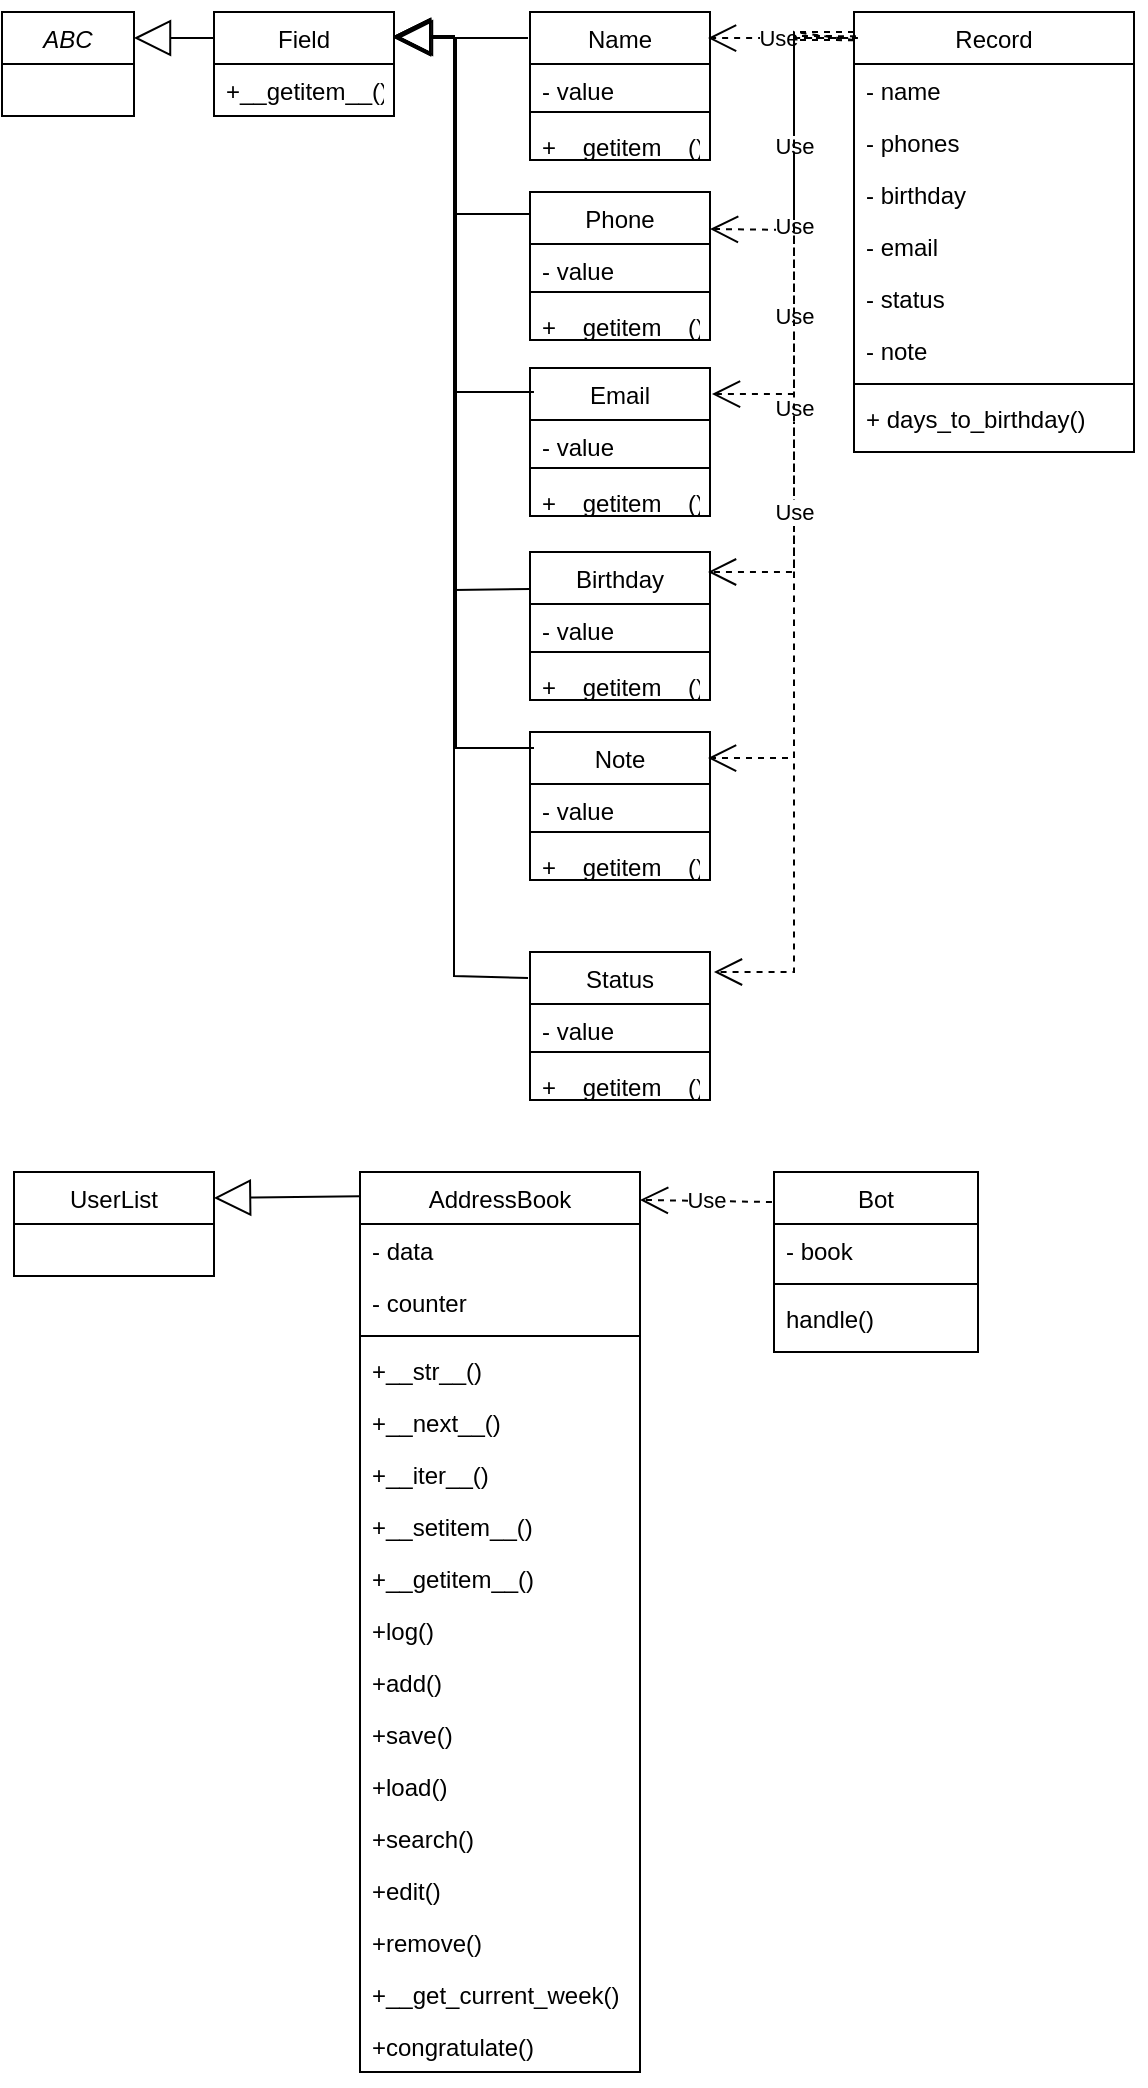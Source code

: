 <mxfile version="23.0.2" type="device">
  <diagram id="C5RBs43oDa-KdzZeNtuy" name="Page-1">
    <mxGraphModel dx="954" dy="613" grid="1" gridSize="10" guides="1" tooltips="1" connect="1" arrows="1" fold="1" page="1" pageScale="1" pageWidth="827" pageHeight="1169" math="0" shadow="0">
      <root>
        <mxCell id="WIyWlLk6GJQsqaUBKTNV-0" />
        <mxCell id="WIyWlLk6GJQsqaUBKTNV-1" parent="WIyWlLk6GJQsqaUBKTNV-0" />
        <mxCell id="zkfFHV4jXpPFQw0GAbJ--0" value="AddressBook" style="swimlane;fontStyle=0;align=center;verticalAlign=top;childLayout=stackLayout;horizontal=1;startSize=26;horizontalStack=0;resizeParent=1;resizeLast=0;collapsible=1;marginBottom=0;rounded=0;shadow=0;strokeWidth=1;" parent="WIyWlLk6GJQsqaUBKTNV-1" vertex="1">
          <mxGeometry x="233" y="620" width="140" height="450" as="geometry">
            <mxRectangle x="220" y="120" width="160" height="26" as="alternateBounds" />
          </mxGeometry>
        </mxCell>
        <mxCell id="zkfFHV4jXpPFQw0GAbJ--2" value="- data" style="text;align=left;verticalAlign=top;spacingLeft=4;spacingRight=4;overflow=hidden;rotatable=0;points=[[0,0.5],[1,0.5]];portConstraint=eastwest;rounded=0;shadow=0;html=0;" parent="zkfFHV4jXpPFQw0GAbJ--0" vertex="1">
          <mxGeometry y="26" width="140" height="26" as="geometry" />
        </mxCell>
        <mxCell id="zkfFHV4jXpPFQw0GAbJ--3" value="- counter" style="text;align=left;verticalAlign=top;spacingLeft=4;spacingRight=4;overflow=hidden;rotatable=0;points=[[0,0.5],[1,0.5]];portConstraint=eastwest;rounded=0;shadow=0;html=0;" parent="zkfFHV4jXpPFQw0GAbJ--0" vertex="1">
          <mxGeometry y="52" width="140" height="26" as="geometry" />
        </mxCell>
        <mxCell id="zkfFHV4jXpPFQw0GAbJ--4" value="" style="line;html=1;strokeWidth=1;align=left;verticalAlign=middle;spacingTop=-1;spacingLeft=3;spacingRight=3;rotatable=0;labelPosition=right;points=[];portConstraint=eastwest;" parent="zkfFHV4jXpPFQw0GAbJ--0" vertex="1">
          <mxGeometry y="78" width="140" height="8" as="geometry" />
        </mxCell>
        <mxCell id="zkfFHV4jXpPFQw0GAbJ--5" value="+__str__()" style="text;align=left;verticalAlign=top;spacingLeft=4;spacingRight=4;overflow=hidden;rotatable=0;points=[[0,0.5],[1,0.5]];portConstraint=eastwest;direction=west;" parent="zkfFHV4jXpPFQw0GAbJ--0" vertex="1">
          <mxGeometry y="86" width="140" height="26" as="geometry" />
        </mxCell>
        <mxCell id="I-me-VA-NLrxr78hjuTL-0" value="+__next__()" style="text;align=left;verticalAlign=top;spacingLeft=4;spacingRight=4;overflow=hidden;rotatable=0;points=[[0,0.5],[1,0.5]];portConstraint=eastwest;shadow=1;" vertex="1" parent="zkfFHV4jXpPFQw0GAbJ--0">
          <mxGeometry y="112" width="140" height="26" as="geometry" />
        </mxCell>
        <mxCell id="I-me-VA-NLrxr78hjuTL-19" value="+__iter__()" style="text;align=left;verticalAlign=top;spacingLeft=4;spacingRight=4;overflow=hidden;rotatable=0;points=[[0,0.5],[1,0.5]];portConstraint=eastwest;shadow=1;" vertex="1" parent="zkfFHV4jXpPFQw0GAbJ--0">
          <mxGeometry y="138" width="140" height="26" as="geometry" />
        </mxCell>
        <mxCell id="I-me-VA-NLrxr78hjuTL-18" value="+__setitem__()" style="text;align=left;verticalAlign=top;spacingLeft=4;spacingRight=4;overflow=hidden;rotatable=0;points=[[0,0.5],[1,0.5]];portConstraint=eastwest;shadow=1;" vertex="1" parent="zkfFHV4jXpPFQw0GAbJ--0">
          <mxGeometry y="164" width="140" height="26" as="geometry" />
        </mxCell>
        <mxCell id="I-me-VA-NLrxr78hjuTL-22" value="+__getitem__()" style="text;align=left;verticalAlign=top;spacingLeft=4;spacingRight=4;overflow=hidden;rotatable=0;points=[[0,0.5],[1,0.5]];portConstraint=eastwest;shadow=1;" vertex="1" parent="zkfFHV4jXpPFQw0GAbJ--0">
          <mxGeometry y="190" width="140" height="26" as="geometry" />
        </mxCell>
        <mxCell id="I-me-VA-NLrxr78hjuTL-23" value="+log()" style="text;align=left;verticalAlign=top;spacingLeft=4;spacingRight=4;overflow=hidden;rotatable=0;points=[[0,0.5],[1,0.5]];portConstraint=eastwest;shadow=1;" vertex="1" parent="zkfFHV4jXpPFQw0GAbJ--0">
          <mxGeometry y="216" width="140" height="26" as="geometry" />
        </mxCell>
        <mxCell id="I-me-VA-NLrxr78hjuTL-29" value="+add()" style="text;align=left;verticalAlign=top;spacingLeft=4;spacingRight=4;overflow=hidden;rotatable=0;points=[[0,0.5],[1,0.5]];portConstraint=eastwest;shadow=1;" vertex="1" parent="zkfFHV4jXpPFQw0GAbJ--0">
          <mxGeometry y="242" width="140" height="26" as="geometry" />
        </mxCell>
        <mxCell id="I-me-VA-NLrxr78hjuTL-24" value="+save()" style="text;align=left;verticalAlign=top;spacingLeft=4;spacingRight=4;overflow=hidden;rotatable=0;points=[[0,0.5],[1,0.5]];portConstraint=eastwest;shadow=1;" vertex="1" parent="zkfFHV4jXpPFQw0GAbJ--0">
          <mxGeometry y="268" width="140" height="26" as="geometry" />
        </mxCell>
        <mxCell id="I-me-VA-NLrxr78hjuTL-30" value="+load()" style="text;align=left;verticalAlign=top;spacingLeft=4;spacingRight=4;overflow=hidden;rotatable=0;points=[[0,0.5],[1,0.5]];portConstraint=eastwest;shadow=1;" vertex="1" parent="zkfFHV4jXpPFQw0GAbJ--0">
          <mxGeometry y="294" width="140" height="26" as="geometry" />
        </mxCell>
        <mxCell id="I-me-VA-NLrxr78hjuTL-28" value="+search()" style="text;align=left;verticalAlign=top;spacingLeft=4;spacingRight=4;overflow=hidden;rotatable=0;points=[[0,0.5],[1,0.5]];portConstraint=eastwest;shadow=1;" vertex="1" parent="zkfFHV4jXpPFQw0GAbJ--0">
          <mxGeometry y="320" width="140" height="26" as="geometry" />
        </mxCell>
        <mxCell id="I-me-VA-NLrxr78hjuTL-27" value="+edit()" style="text;align=left;verticalAlign=top;spacingLeft=4;spacingRight=4;overflow=hidden;rotatable=0;points=[[0,0.5],[1,0.5]];portConstraint=eastwest;shadow=1;" vertex="1" parent="zkfFHV4jXpPFQw0GAbJ--0">
          <mxGeometry y="346" width="140" height="26" as="geometry" />
        </mxCell>
        <mxCell id="I-me-VA-NLrxr78hjuTL-26" value="+remove()" style="text;align=left;verticalAlign=top;spacingLeft=4;spacingRight=4;overflow=hidden;rotatable=0;points=[[0,0.5],[1,0.5]];portConstraint=eastwest;shadow=1;" vertex="1" parent="zkfFHV4jXpPFQw0GAbJ--0">
          <mxGeometry y="372" width="140" height="26" as="geometry" />
        </mxCell>
        <mxCell id="I-me-VA-NLrxr78hjuTL-21" value="+__get_current_week()" style="text;align=left;verticalAlign=top;spacingLeft=4;spacingRight=4;overflow=hidden;rotatable=0;points=[[0,0.5],[1,0.5]];portConstraint=eastwest;shadow=1;" vertex="1" parent="zkfFHV4jXpPFQw0GAbJ--0">
          <mxGeometry y="398" width="140" height="26" as="geometry" />
        </mxCell>
        <mxCell id="I-me-VA-NLrxr78hjuTL-25" value="+congratulate()" style="text;align=left;verticalAlign=top;spacingLeft=4;spacingRight=4;overflow=hidden;rotatable=0;points=[[0,0.5],[1,0.5]];portConstraint=eastwest;shadow=1;" vertex="1" parent="zkfFHV4jXpPFQw0GAbJ--0">
          <mxGeometry y="424" width="140" height="26" as="geometry" />
        </mxCell>
        <mxCell id="zkfFHV4jXpPFQw0GAbJ--17" value="Bot" style="swimlane;fontStyle=0;align=center;verticalAlign=top;childLayout=stackLayout;horizontal=1;startSize=26;horizontalStack=0;resizeParent=1;resizeLast=0;collapsible=1;marginBottom=0;rounded=0;shadow=0;strokeWidth=1;" parent="WIyWlLk6GJQsqaUBKTNV-1" vertex="1">
          <mxGeometry x="440" y="620" width="102" height="90" as="geometry">
            <mxRectangle x="550" y="140" width="160" height="26" as="alternateBounds" />
          </mxGeometry>
        </mxCell>
        <mxCell id="zkfFHV4jXpPFQw0GAbJ--18" value="- book" style="text;align=left;verticalAlign=top;spacingLeft=4;spacingRight=4;overflow=hidden;rotatable=0;points=[[0,0.5],[1,0.5]];portConstraint=eastwest;" parent="zkfFHV4jXpPFQw0GAbJ--17" vertex="1">
          <mxGeometry y="26" width="102" height="26" as="geometry" />
        </mxCell>
        <mxCell id="zkfFHV4jXpPFQw0GAbJ--23" value="" style="line;html=1;strokeWidth=1;align=left;verticalAlign=middle;spacingTop=-1;spacingLeft=3;spacingRight=3;rotatable=0;labelPosition=right;points=[];portConstraint=eastwest;" parent="zkfFHV4jXpPFQw0GAbJ--17" vertex="1">
          <mxGeometry y="52" width="102" height="8" as="geometry" />
        </mxCell>
        <mxCell id="zkfFHV4jXpPFQw0GAbJ--24" value="handle()" style="text;align=left;verticalAlign=top;spacingLeft=4;spacingRight=4;overflow=hidden;rotatable=0;points=[[0,0.5],[1,0.5]];portConstraint=eastwest;" parent="zkfFHV4jXpPFQw0GAbJ--17" vertex="1">
          <mxGeometry y="60" width="102" height="20" as="geometry" />
        </mxCell>
        <mxCell id="I-me-VA-NLrxr78hjuTL-42" value="UserList" style="swimlane;fontStyle=0;align=center;verticalAlign=top;childLayout=stackLayout;horizontal=1;startSize=26;horizontalStack=0;resizeParent=1;resizeLast=0;collapsible=1;marginBottom=0;rounded=0;shadow=0;strokeWidth=1;" vertex="1" parent="WIyWlLk6GJQsqaUBKTNV-1">
          <mxGeometry x="60" y="620" width="100" height="52" as="geometry">
            <mxRectangle x="550" y="140" width="160" height="26" as="alternateBounds" />
          </mxGeometry>
        </mxCell>
        <mxCell id="I-me-VA-NLrxr78hjuTL-51" value="Record" style="swimlane;fontStyle=0;align=center;verticalAlign=top;childLayout=stackLayout;horizontal=1;startSize=26;horizontalStack=0;resizeParent=1;resizeLast=0;collapsible=1;marginBottom=0;rounded=0;shadow=0;strokeWidth=1;" vertex="1" parent="WIyWlLk6GJQsqaUBKTNV-1">
          <mxGeometry x="480" y="40" width="140" height="220" as="geometry">
            <mxRectangle x="220" y="120" width="160" height="26" as="alternateBounds" />
          </mxGeometry>
        </mxCell>
        <mxCell id="I-me-VA-NLrxr78hjuTL-53" value="- name" style="text;align=left;verticalAlign=top;spacingLeft=4;spacingRight=4;overflow=hidden;rotatable=0;points=[[0,0.5],[1,0.5]];portConstraint=eastwest;rounded=0;shadow=0;html=0;" vertex="1" parent="I-me-VA-NLrxr78hjuTL-51">
          <mxGeometry y="26" width="140" height="26" as="geometry" />
        </mxCell>
        <mxCell id="I-me-VA-NLrxr78hjuTL-56" value="- phones" style="text;align=left;verticalAlign=top;spacingLeft=4;spacingRight=4;overflow=hidden;rotatable=0;points=[[0,0.5],[1,0.5]];portConstraint=eastwest;shadow=1;" vertex="1" parent="I-me-VA-NLrxr78hjuTL-51">
          <mxGeometry y="52" width="140" height="26" as="geometry" />
        </mxCell>
        <mxCell id="I-me-VA-NLrxr78hjuTL-52" value="- birthday" style="text;align=left;verticalAlign=top;spacingLeft=4;spacingRight=4;overflow=hidden;rotatable=0;points=[[0,0.5],[1,0.5]];portConstraint=eastwest;rounded=0;shadow=0;html=0;" vertex="1" parent="I-me-VA-NLrxr78hjuTL-51">
          <mxGeometry y="78" width="140" height="26" as="geometry" />
        </mxCell>
        <mxCell id="I-me-VA-NLrxr78hjuTL-55" value="- email" style="text;align=left;verticalAlign=top;spacingLeft=4;spacingRight=4;overflow=hidden;rotatable=0;points=[[0,0.5],[1,0.5]];portConstraint=eastwest;direction=west;" vertex="1" parent="I-me-VA-NLrxr78hjuTL-51">
          <mxGeometry y="104" width="140" height="26" as="geometry" />
        </mxCell>
        <mxCell id="I-me-VA-NLrxr78hjuTL-57" value="- status" style="text;align=left;verticalAlign=top;spacingLeft=4;spacingRight=4;overflow=hidden;rotatable=0;points=[[0,0.5],[1,0.5]];portConstraint=eastwest;shadow=1;" vertex="1" parent="I-me-VA-NLrxr78hjuTL-51">
          <mxGeometry y="130" width="140" height="26" as="geometry" />
        </mxCell>
        <mxCell id="I-me-VA-NLrxr78hjuTL-58" value="- note" style="text;align=left;verticalAlign=top;spacingLeft=4;spacingRight=4;overflow=hidden;rotatable=0;points=[[0,0.5],[1,0.5]];portConstraint=eastwest;shadow=1;" vertex="1" parent="I-me-VA-NLrxr78hjuTL-51">
          <mxGeometry y="156" width="140" height="26" as="geometry" />
        </mxCell>
        <mxCell id="I-me-VA-NLrxr78hjuTL-54" value="" style="line;html=1;strokeWidth=1;align=left;verticalAlign=middle;spacingTop=-1;spacingLeft=3;spacingRight=3;rotatable=0;labelPosition=right;points=[];portConstraint=eastwest;" vertex="1" parent="I-me-VA-NLrxr78hjuTL-51">
          <mxGeometry y="182" width="140" height="8" as="geometry" />
        </mxCell>
        <mxCell id="I-me-VA-NLrxr78hjuTL-59" value="+ days_to_birthday()" style="text;align=left;verticalAlign=top;spacingLeft=4;spacingRight=4;overflow=hidden;rotatable=0;points=[[0,0.5],[1,0.5]];portConstraint=eastwest;shadow=1;" vertex="1" parent="I-me-VA-NLrxr78hjuTL-51">
          <mxGeometry y="190" width="140" height="26" as="geometry" />
        </mxCell>
        <mxCell id="I-me-VA-NLrxr78hjuTL-69" value="ABC" style="swimlane;fontStyle=2;align=center;verticalAlign=top;childLayout=stackLayout;horizontal=1;startSize=26;horizontalStack=0;resizeParent=1;resizeLast=0;collapsible=1;marginBottom=0;rounded=0;shadow=0;strokeWidth=1;" vertex="1" parent="WIyWlLk6GJQsqaUBKTNV-1">
          <mxGeometry x="54" y="40" width="66" height="52" as="geometry">
            <mxRectangle x="550" y="140" width="160" height="26" as="alternateBounds" />
          </mxGeometry>
        </mxCell>
        <mxCell id="I-me-VA-NLrxr78hjuTL-71" value="Email" style="swimlane;fontStyle=0;align=center;verticalAlign=top;childLayout=stackLayout;horizontal=1;startSize=26;horizontalStack=0;resizeParent=1;resizeLast=0;collapsible=1;marginBottom=0;rounded=0;shadow=0;strokeWidth=1;" vertex="1" parent="WIyWlLk6GJQsqaUBKTNV-1">
          <mxGeometry x="318" y="218" width="90" height="74" as="geometry">
            <mxRectangle x="550" y="140" width="160" height="26" as="alternateBounds" />
          </mxGeometry>
        </mxCell>
        <mxCell id="I-me-VA-NLrxr78hjuTL-95" value="- value" style="text;align=left;verticalAlign=top;spacingLeft=4;spacingRight=4;overflow=hidden;rotatable=0;points=[[0,0.5],[1,0.5]];portConstraint=eastwest;" vertex="1" parent="I-me-VA-NLrxr78hjuTL-71">
          <mxGeometry y="26" width="90" height="20" as="geometry" />
        </mxCell>
        <mxCell id="I-me-VA-NLrxr78hjuTL-96" value="" style="line;html=1;strokeWidth=1;align=left;verticalAlign=middle;spacingTop=-1;spacingLeft=3;spacingRight=3;rotatable=0;labelPosition=right;points=[];portConstraint=eastwest;" vertex="1" parent="I-me-VA-NLrxr78hjuTL-71">
          <mxGeometry y="46" width="90" height="8" as="geometry" />
        </mxCell>
        <mxCell id="I-me-VA-NLrxr78hjuTL-73" value="+__getitem__()" style="text;align=left;verticalAlign=top;spacingLeft=4;spacingRight=4;overflow=hidden;rotatable=0;points=[[0,0.5],[1,0.5]];portConstraint=eastwest;" vertex="1" parent="I-me-VA-NLrxr78hjuTL-71">
          <mxGeometry y="54" width="90" height="20" as="geometry" />
        </mxCell>
        <mxCell id="I-me-VA-NLrxr78hjuTL-74" value="Field" style="swimlane;fontStyle=0;align=center;verticalAlign=top;childLayout=stackLayout;horizontal=1;startSize=26;horizontalStack=0;resizeParent=1;resizeLast=0;collapsible=1;marginBottom=0;rounded=0;shadow=0;strokeWidth=1;" vertex="1" parent="WIyWlLk6GJQsqaUBKTNV-1">
          <mxGeometry x="160" y="40" width="90" height="52" as="geometry">
            <mxRectangle x="550" y="140" width="160" height="26" as="alternateBounds" />
          </mxGeometry>
        </mxCell>
        <mxCell id="I-me-VA-NLrxr78hjuTL-75" value="+__getitem__()" style="text;align=left;verticalAlign=top;spacingLeft=4;spacingRight=4;overflow=hidden;rotatable=0;points=[[0,0.5],[1,0.5]];portConstraint=eastwest;" vertex="1" parent="I-me-VA-NLrxr78hjuTL-74">
          <mxGeometry y="26" width="90" height="20" as="geometry" />
        </mxCell>
        <mxCell id="I-me-VA-NLrxr78hjuTL-97" value="Phone" style="swimlane;fontStyle=0;align=center;verticalAlign=top;childLayout=stackLayout;horizontal=1;startSize=26;horizontalStack=0;resizeParent=1;resizeLast=0;collapsible=1;marginBottom=0;rounded=0;shadow=0;strokeWidth=1;" vertex="1" parent="WIyWlLk6GJQsqaUBKTNV-1">
          <mxGeometry x="318" y="130" width="90" height="74" as="geometry">
            <mxRectangle x="550" y="140" width="160" height="26" as="alternateBounds" />
          </mxGeometry>
        </mxCell>
        <mxCell id="I-me-VA-NLrxr78hjuTL-98" value="- value" style="text;align=left;verticalAlign=top;spacingLeft=4;spacingRight=4;overflow=hidden;rotatable=0;points=[[0,0.5],[1,0.5]];portConstraint=eastwest;" vertex="1" parent="I-me-VA-NLrxr78hjuTL-97">
          <mxGeometry y="26" width="90" height="20" as="geometry" />
        </mxCell>
        <mxCell id="I-me-VA-NLrxr78hjuTL-99" value="" style="line;html=1;strokeWidth=1;align=left;verticalAlign=middle;spacingTop=-1;spacingLeft=3;spacingRight=3;rotatable=0;labelPosition=right;points=[];portConstraint=eastwest;" vertex="1" parent="I-me-VA-NLrxr78hjuTL-97">
          <mxGeometry y="46" width="90" height="8" as="geometry" />
        </mxCell>
        <mxCell id="I-me-VA-NLrxr78hjuTL-100" value="+__getitem__()" style="text;align=left;verticalAlign=top;spacingLeft=4;spacingRight=4;overflow=hidden;rotatable=0;points=[[0,0.5],[1,0.5]];portConstraint=eastwest;" vertex="1" parent="I-me-VA-NLrxr78hjuTL-97">
          <mxGeometry y="54" width="90" height="20" as="geometry" />
        </mxCell>
        <mxCell id="I-me-VA-NLrxr78hjuTL-101" value="Name" style="swimlane;fontStyle=0;align=center;verticalAlign=top;childLayout=stackLayout;horizontal=1;startSize=26;horizontalStack=0;resizeParent=1;resizeLast=0;collapsible=1;marginBottom=0;rounded=0;shadow=0;strokeWidth=1;" vertex="1" parent="WIyWlLk6GJQsqaUBKTNV-1">
          <mxGeometry x="318" y="40" width="90" height="74" as="geometry">
            <mxRectangle x="550" y="140" width="160" height="26" as="alternateBounds" />
          </mxGeometry>
        </mxCell>
        <mxCell id="I-me-VA-NLrxr78hjuTL-102" value="- value" style="text;align=left;verticalAlign=top;spacingLeft=4;spacingRight=4;overflow=hidden;rotatable=0;points=[[0,0.5],[1,0.5]];portConstraint=eastwest;" vertex="1" parent="I-me-VA-NLrxr78hjuTL-101">
          <mxGeometry y="26" width="90" height="20" as="geometry" />
        </mxCell>
        <mxCell id="I-me-VA-NLrxr78hjuTL-103" value="" style="line;html=1;strokeWidth=1;align=left;verticalAlign=middle;spacingTop=-1;spacingLeft=3;spacingRight=3;rotatable=0;labelPosition=right;points=[];portConstraint=eastwest;" vertex="1" parent="I-me-VA-NLrxr78hjuTL-101">
          <mxGeometry y="46" width="90" height="8" as="geometry" />
        </mxCell>
        <mxCell id="I-me-VA-NLrxr78hjuTL-104" value="+__getitem__()" style="text;align=left;verticalAlign=top;spacingLeft=4;spacingRight=4;overflow=hidden;rotatable=0;points=[[0,0.5],[1,0.5]];portConstraint=eastwest;" vertex="1" parent="I-me-VA-NLrxr78hjuTL-101">
          <mxGeometry y="54" width="90" height="20" as="geometry" />
        </mxCell>
        <mxCell id="I-me-VA-NLrxr78hjuTL-105" value="Birthday" style="swimlane;fontStyle=0;align=center;verticalAlign=top;childLayout=stackLayout;horizontal=1;startSize=26;horizontalStack=0;resizeParent=1;resizeLast=0;collapsible=1;marginBottom=0;rounded=0;shadow=0;strokeWidth=1;" vertex="1" parent="WIyWlLk6GJQsqaUBKTNV-1">
          <mxGeometry x="318" y="310" width="90" height="74" as="geometry">
            <mxRectangle x="550" y="140" width="160" height="26" as="alternateBounds" />
          </mxGeometry>
        </mxCell>
        <mxCell id="I-me-VA-NLrxr78hjuTL-106" value="- value" style="text;align=left;verticalAlign=top;spacingLeft=4;spacingRight=4;overflow=hidden;rotatable=0;points=[[0,0.5],[1,0.5]];portConstraint=eastwest;" vertex="1" parent="I-me-VA-NLrxr78hjuTL-105">
          <mxGeometry y="26" width="90" height="20" as="geometry" />
        </mxCell>
        <mxCell id="I-me-VA-NLrxr78hjuTL-107" value="" style="line;html=1;strokeWidth=1;align=left;verticalAlign=middle;spacingTop=-1;spacingLeft=3;spacingRight=3;rotatable=0;labelPosition=right;points=[];portConstraint=eastwest;" vertex="1" parent="I-me-VA-NLrxr78hjuTL-105">
          <mxGeometry y="46" width="90" height="8" as="geometry" />
        </mxCell>
        <mxCell id="I-me-VA-NLrxr78hjuTL-108" value="+__getitem__()" style="text;align=left;verticalAlign=top;spacingLeft=4;spacingRight=4;overflow=hidden;rotatable=0;points=[[0,0.5],[1,0.5]];portConstraint=eastwest;" vertex="1" parent="I-me-VA-NLrxr78hjuTL-105">
          <mxGeometry y="54" width="90" height="20" as="geometry" />
        </mxCell>
        <mxCell id="I-me-VA-NLrxr78hjuTL-109" value="Note" style="swimlane;fontStyle=0;align=center;verticalAlign=top;childLayout=stackLayout;horizontal=1;startSize=26;horizontalStack=0;resizeParent=1;resizeLast=0;collapsible=1;marginBottom=0;rounded=0;shadow=0;strokeWidth=1;" vertex="1" parent="WIyWlLk6GJQsqaUBKTNV-1">
          <mxGeometry x="318" y="400" width="90" height="74" as="geometry">
            <mxRectangle x="550" y="140" width="160" height="26" as="alternateBounds" />
          </mxGeometry>
        </mxCell>
        <mxCell id="I-me-VA-NLrxr78hjuTL-110" value="- value" style="text;align=left;verticalAlign=top;spacingLeft=4;spacingRight=4;overflow=hidden;rotatable=0;points=[[0,0.5],[1,0.5]];portConstraint=eastwest;" vertex="1" parent="I-me-VA-NLrxr78hjuTL-109">
          <mxGeometry y="26" width="90" height="20" as="geometry" />
        </mxCell>
        <mxCell id="I-me-VA-NLrxr78hjuTL-111" value="" style="line;html=1;strokeWidth=1;align=left;verticalAlign=middle;spacingTop=-1;spacingLeft=3;spacingRight=3;rotatable=0;labelPosition=right;points=[];portConstraint=eastwest;" vertex="1" parent="I-me-VA-NLrxr78hjuTL-109">
          <mxGeometry y="46" width="90" height="8" as="geometry" />
        </mxCell>
        <mxCell id="I-me-VA-NLrxr78hjuTL-112" value="+__getitem__()" style="text;align=left;verticalAlign=top;spacingLeft=4;spacingRight=4;overflow=hidden;rotatable=0;points=[[0,0.5],[1,0.5]];portConstraint=eastwest;" vertex="1" parent="I-me-VA-NLrxr78hjuTL-109">
          <mxGeometry y="54" width="90" height="20" as="geometry" />
        </mxCell>
        <mxCell id="I-me-VA-NLrxr78hjuTL-116" value="Status" style="swimlane;fontStyle=0;align=center;verticalAlign=top;childLayout=stackLayout;horizontal=1;startSize=26;horizontalStack=0;resizeParent=1;resizeLast=0;collapsible=1;marginBottom=0;rounded=0;shadow=0;strokeWidth=1;" vertex="1" parent="WIyWlLk6GJQsqaUBKTNV-1">
          <mxGeometry x="318" y="510" width="90" height="74" as="geometry">
            <mxRectangle x="550" y="140" width="160" height="26" as="alternateBounds" />
          </mxGeometry>
        </mxCell>
        <mxCell id="I-me-VA-NLrxr78hjuTL-117" value="- value" style="text;align=left;verticalAlign=top;spacingLeft=4;spacingRight=4;overflow=hidden;rotatable=0;points=[[0,0.5],[1,0.5]];portConstraint=eastwest;" vertex="1" parent="I-me-VA-NLrxr78hjuTL-116">
          <mxGeometry y="26" width="90" height="20" as="geometry" />
        </mxCell>
        <mxCell id="I-me-VA-NLrxr78hjuTL-118" value="" style="line;html=1;strokeWidth=1;align=left;verticalAlign=middle;spacingTop=-1;spacingLeft=3;spacingRight=3;rotatable=0;labelPosition=right;points=[];portConstraint=eastwest;" vertex="1" parent="I-me-VA-NLrxr78hjuTL-116">
          <mxGeometry y="46" width="90" height="8" as="geometry" />
        </mxCell>
        <mxCell id="I-me-VA-NLrxr78hjuTL-119" value="+__getitem__()" style="text;align=left;verticalAlign=top;spacingLeft=4;spacingRight=4;overflow=hidden;rotatable=0;points=[[0,0.5],[1,0.5]];portConstraint=eastwest;" vertex="1" parent="I-me-VA-NLrxr78hjuTL-116">
          <mxGeometry y="54" width="90" height="20" as="geometry" />
        </mxCell>
        <mxCell id="I-me-VA-NLrxr78hjuTL-121" value="" style="endArrow=block;endSize=16;endFill=0;html=1;rounded=0;exitX=0;exitY=0.25;exitDx=0;exitDy=0;entryX=1;entryY=0.25;entryDx=0;entryDy=0;" edge="1" parent="WIyWlLk6GJQsqaUBKTNV-1" source="I-me-VA-NLrxr78hjuTL-74" target="I-me-VA-NLrxr78hjuTL-69">
          <mxGeometry width="160" relative="1" as="geometry">
            <mxPoint x="300" y="290" as="sourcePoint" />
            <mxPoint x="140" y="140" as="targetPoint" />
          </mxGeometry>
        </mxCell>
        <mxCell id="I-me-VA-NLrxr78hjuTL-123" value="Use" style="endArrow=open;endSize=12;dashed=1;html=1;rounded=0;entryX=0.989;entryY=0.176;entryDx=0;entryDy=0;entryPerimeter=0;exitX=-0.021;exitY=0.059;exitDx=0;exitDy=0;exitPerimeter=0;" edge="1" parent="WIyWlLk6GJQsqaUBKTNV-1" source="I-me-VA-NLrxr78hjuTL-51" target="I-me-VA-NLrxr78hjuTL-101">
          <mxGeometry width="160" relative="1" as="geometry">
            <mxPoint x="300" y="290" as="sourcePoint" />
            <mxPoint x="460" y="290" as="targetPoint" />
          </mxGeometry>
        </mxCell>
        <mxCell id="I-me-VA-NLrxr78hjuTL-124" value="Use" style="endArrow=open;endSize=12;dashed=1;html=1;rounded=0;entryX=1;entryY=0.25;entryDx=0;entryDy=0;exitX=0;exitY=0.064;exitDx=0;exitDy=0;exitPerimeter=0;" edge="1" parent="WIyWlLk6GJQsqaUBKTNV-1" source="I-me-VA-NLrxr78hjuTL-51" target="I-me-VA-NLrxr78hjuTL-97">
          <mxGeometry width="160" relative="1" as="geometry">
            <mxPoint x="487" y="63" as="sourcePoint" />
            <mxPoint x="417" y="63" as="targetPoint" />
            <Array as="points">
              <mxPoint x="450" y="54" />
              <mxPoint x="450" y="149" />
            </Array>
          </mxGeometry>
        </mxCell>
        <mxCell id="I-me-VA-NLrxr78hjuTL-125" value="Use" style="endArrow=open;endSize=12;dashed=1;html=1;rounded=0;entryX=1.011;entryY=0.176;entryDx=0;entryDy=0;exitX=0.014;exitY=0.059;exitDx=0;exitDy=0;exitPerimeter=0;entryPerimeter=0;" edge="1" parent="WIyWlLk6GJQsqaUBKTNV-1" source="I-me-VA-NLrxr78hjuTL-51" target="I-me-VA-NLrxr78hjuTL-71">
          <mxGeometry width="160" relative="1" as="geometry">
            <mxPoint x="490" y="64" as="sourcePoint" />
            <mxPoint x="418" y="159" as="targetPoint" />
            <Array as="points">
              <mxPoint x="450" y="53" />
              <mxPoint x="450" y="231" />
            </Array>
          </mxGeometry>
        </mxCell>
        <mxCell id="I-me-VA-NLrxr78hjuTL-126" value="Use" style="endArrow=open;endSize=12;dashed=1;html=1;rounded=0;entryX=0.989;entryY=0.135;entryDx=0;entryDy=0;exitX=0.007;exitY=0.055;exitDx=0;exitDy=0;exitPerimeter=0;entryPerimeter=0;" edge="1" parent="WIyWlLk6GJQsqaUBKTNV-1" source="I-me-VA-NLrxr78hjuTL-51" target="I-me-VA-NLrxr78hjuTL-105">
          <mxGeometry width="160" relative="1" as="geometry">
            <mxPoint x="492" y="63" as="sourcePoint" />
            <mxPoint x="419" y="241" as="targetPoint" />
            <Array as="points">
              <mxPoint x="450" y="52" />
              <mxPoint x="450" y="320" />
            </Array>
          </mxGeometry>
        </mxCell>
        <mxCell id="I-me-VA-NLrxr78hjuTL-127" value="Use" style="endArrow=open;endSize=12;dashed=1;html=1;rounded=0;entryX=0.989;entryY=0.176;entryDx=0;entryDy=0;entryPerimeter=0;" edge="1" parent="WIyWlLk6GJQsqaUBKTNV-1" target="I-me-VA-NLrxr78hjuTL-109">
          <mxGeometry width="160" relative="1" as="geometry">
            <mxPoint x="480" y="50" as="sourcePoint" />
            <mxPoint x="417" y="330" as="targetPoint" />
            <Array as="points">
              <mxPoint x="450" y="50" />
              <mxPoint x="450" y="413" />
            </Array>
          </mxGeometry>
        </mxCell>
        <mxCell id="I-me-VA-NLrxr78hjuTL-128" value="Use" style="endArrow=open;endSize=12;dashed=1;html=1;rounded=0;entryX=1.022;entryY=0.135;entryDx=0;entryDy=0;entryPerimeter=0;exitX=0;exitY=0.064;exitDx=0;exitDy=0;exitPerimeter=0;" edge="1" parent="WIyWlLk6GJQsqaUBKTNV-1" source="I-me-VA-NLrxr78hjuTL-51" target="I-me-VA-NLrxr78hjuTL-116">
          <mxGeometry width="160" relative="1" as="geometry">
            <mxPoint x="480" y="50" as="sourcePoint" />
            <mxPoint x="427" y="340" as="targetPoint" />
            <Array as="points">
              <mxPoint x="450" y="50" />
              <mxPoint x="450" y="520" />
            </Array>
          </mxGeometry>
        </mxCell>
        <mxCell id="I-me-VA-NLrxr78hjuTL-129" value="Use" style="endArrow=open;endSize=12;dashed=1;html=1;rounded=0;entryX=1;entryY=0.031;entryDx=0;entryDy=0;entryPerimeter=0;exitX=-0.01;exitY=0.167;exitDx=0;exitDy=0;exitPerimeter=0;" edge="1" parent="WIyWlLk6GJQsqaUBKTNV-1" source="zkfFHV4jXpPFQw0GAbJ--17" target="zkfFHV4jXpPFQw0GAbJ--0">
          <mxGeometry width="160" relative="1" as="geometry">
            <mxPoint x="490" y="64" as="sourcePoint" />
            <mxPoint x="420" y="530" as="targetPoint" />
            <Array as="points" />
          </mxGeometry>
        </mxCell>
        <mxCell id="I-me-VA-NLrxr78hjuTL-130" value="" style="endArrow=block;endSize=16;endFill=0;html=1;rounded=0;exitX=0;exitY=0.027;exitDx=0;exitDy=0;exitPerimeter=0;entryX=1;entryY=0.25;entryDx=0;entryDy=0;" edge="1" parent="WIyWlLk6GJQsqaUBKTNV-1" source="zkfFHV4jXpPFQw0GAbJ--0" target="I-me-VA-NLrxr78hjuTL-42">
          <mxGeometry width="160" relative="1" as="geometry">
            <mxPoint x="240" y="580" as="sourcePoint" />
            <mxPoint x="160" y="630" as="targetPoint" />
          </mxGeometry>
        </mxCell>
        <mxCell id="I-me-VA-NLrxr78hjuTL-133" value="" style="endArrow=block;endSize=16;endFill=0;html=1;rounded=0;exitX=-0.011;exitY=0.176;exitDx=0;exitDy=0;entryX=1;entryY=0.25;entryDx=0;entryDy=0;exitPerimeter=0;" edge="1" parent="WIyWlLk6GJQsqaUBKTNV-1" source="I-me-VA-NLrxr78hjuTL-101" target="I-me-VA-NLrxr78hjuTL-74">
          <mxGeometry width="160" relative="1" as="geometry">
            <mxPoint x="170" y="63" as="sourcePoint" />
            <mxPoint x="130" y="63" as="targetPoint" />
          </mxGeometry>
        </mxCell>
        <mxCell id="I-me-VA-NLrxr78hjuTL-134" value="" style="endArrow=block;endSize=16;endFill=0;html=1;rounded=0;exitX=0;exitY=0.149;exitDx=0;exitDy=0;entryX=1;entryY=0.25;entryDx=0;entryDy=0;exitPerimeter=0;" edge="1" parent="WIyWlLk6GJQsqaUBKTNV-1" source="I-me-VA-NLrxr78hjuTL-97" target="I-me-VA-NLrxr78hjuTL-74">
          <mxGeometry width="160" relative="1" as="geometry">
            <mxPoint x="180" y="73" as="sourcePoint" />
            <mxPoint x="140" y="73" as="targetPoint" />
            <Array as="points">
              <mxPoint x="280" y="141" />
              <mxPoint x="280" y="53" />
            </Array>
          </mxGeometry>
        </mxCell>
        <mxCell id="I-me-VA-NLrxr78hjuTL-135" value="" style="endArrow=block;endSize=16;endFill=0;html=1;rounded=0;exitX=0.022;exitY=0.135;exitDx=0;exitDy=0;exitPerimeter=0;" edge="1" parent="WIyWlLk6GJQsqaUBKTNV-1">
          <mxGeometry width="160" relative="1" as="geometry">
            <mxPoint x="319.98" y="229.99" as="sourcePoint" />
            <mxPoint x="250" y="52" as="targetPoint" />
            <Array as="points">
              <mxPoint x="280" y="230" />
              <mxPoint x="280" y="52" />
            </Array>
          </mxGeometry>
        </mxCell>
        <mxCell id="I-me-VA-NLrxr78hjuTL-136" value="" style="endArrow=block;endSize=16;endFill=0;html=1;rounded=0;exitX=0;exitY=0.25;exitDx=0;exitDy=0;" edge="1" parent="WIyWlLk6GJQsqaUBKTNV-1" source="I-me-VA-NLrxr78hjuTL-105">
          <mxGeometry width="160" relative="1" as="geometry">
            <mxPoint x="319.98" y="229.99" as="sourcePoint" />
            <mxPoint x="250" y="52" as="targetPoint" />
            <Array as="points">
              <mxPoint x="280" y="329" />
              <mxPoint x="280" y="52" />
            </Array>
          </mxGeometry>
        </mxCell>
        <mxCell id="I-me-VA-NLrxr78hjuTL-137" value="" style="endArrow=block;endSize=16;endFill=0;html=1;rounded=0;" edge="1" parent="WIyWlLk6GJQsqaUBKTNV-1">
          <mxGeometry width="160" relative="1" as="geometry">
            <mxPoint x="320" y="408" as="sourcePoint" />
            <mxPoint x="251" y="53" as="targetPoint" />
            <Array as="points">
              <mxPoint x="281" y="408" />
              <mxPoint x="281" y="53" />
            </Array>
          </mxGeometry>
        </mxCell>
        <mxCell id="I-me-VA-NLrxr78hjuTL-138" value="" style="endArrow=block;endSize=16;endFill=0;html=1;rounded=0;exitX=-0.011;exitY=0.176;exitDx=0;exitDy=0;exitPerimeter=0;" edge="1" parent="WIyWlLk6GJQsqaUBKTNV-1" source="I-me-VA-NLrxr78hjuTL-116">
          <mxGeometry width="160" relative="1" as="geometry">
            <mxPoint x="320" y="520" as="sourcePoint" />
            <mxPoint x="250" y="52" as="targetPoint" />
            <Array as="points">
              <mxPoint x="280" y="522" />
              <mxPoint x="280" y="52" />
            </Array>
          </mxGeometry>
        </mxCell>
      </root>
    </mxGraphModel>
  </diagram>
</mxfile>
